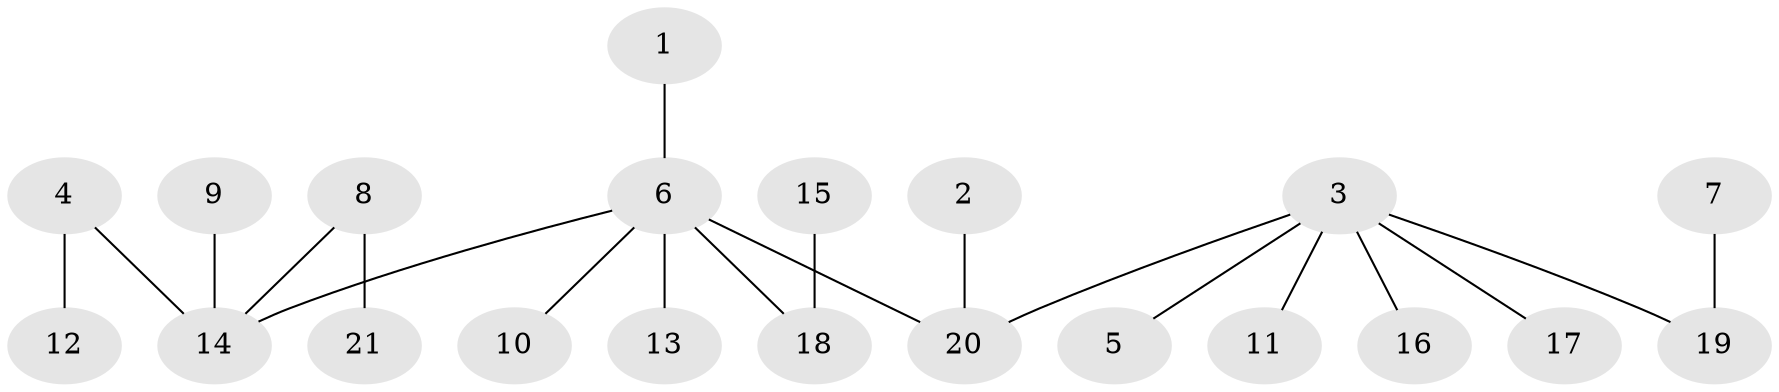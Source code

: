 // original degree distribution, {4: 0.0392156862745098, 8: 0.0196078431372549, 1: 0.49019607843137253, 3: 0.09803921568627451, 6: 0.0392156862745098, 2: 0.3137254901960784}
// Generated by graph-tools (version 1.1) at 2025/37/03/04/25 23:37:21]
// undirected, 21 vertices, 20 edges
graph export_dot {
  node [color=gray90,style=filled];
  1;
  2;
  3;
  4;
  5;
  6;
  7;
  8;
  9;
  10;
  11;
  12;
  13;
  14;
  15;
  16;
  17;
  18;
  19;
  20;
  21;
  1 -- 6 [weight=1.0];
  2 -- 20 [weight=1.0];
  3 -- 5 [weight=1.0];
  3 -- 11 [weight=1.0];
  3 -- 16 [weight=1.0];
  3 -- 17 [weight=1.0];
  3 -- 19 [weight=1.0];
  3 -- 20 [weight=1.0];
  4 -- 12 [weight=1.0];
  4 -- 14 [weight=1.0];
  6 -- 10 [weight=1.0];
  6 -- 13 [weight=1.0];
  6 -- 14 [weight=1.0];
  6 -- 18 [weight=1.0];
  6 -- 20 [weight=1.0];
  7 -- 19 [weight=1.0];
  8 -- 14 [weight=1.0];
  8 -- 21 [weight=1.0];
  9 -- 14 [weight=1.0];
  15 -- 18 [weight=1.0];
}
